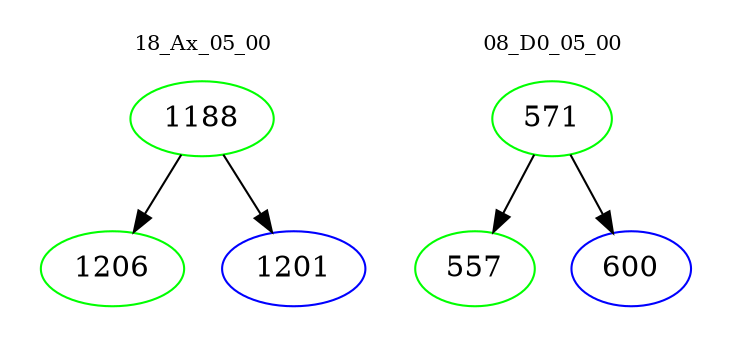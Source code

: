 digraph{
subgraph cluster_0 {
color = white
label = "18_Ax_05_00";
fontsize=10;
T0_1188 [label="1188", color="green"]
T0_1188 -> T0_1206 [color="black"]
T0_1206 [label="1206", color="green"]
T0_1188 -> T0_1201 [color="black"]
T0_1201 [label="1201", color="blue"]
}
subgraph cluster_1 {
color = white
label = "08_D0_05_00";
fontsize=10;
T1_571 [label="571", color="green"]
T1_571 -> T1_557 [color="black"]
T1_557 [label="557", color="green"]
T1_571 -> T1_600 [color="black"]
T1_600 [label="600", color="blue"]
}
}
